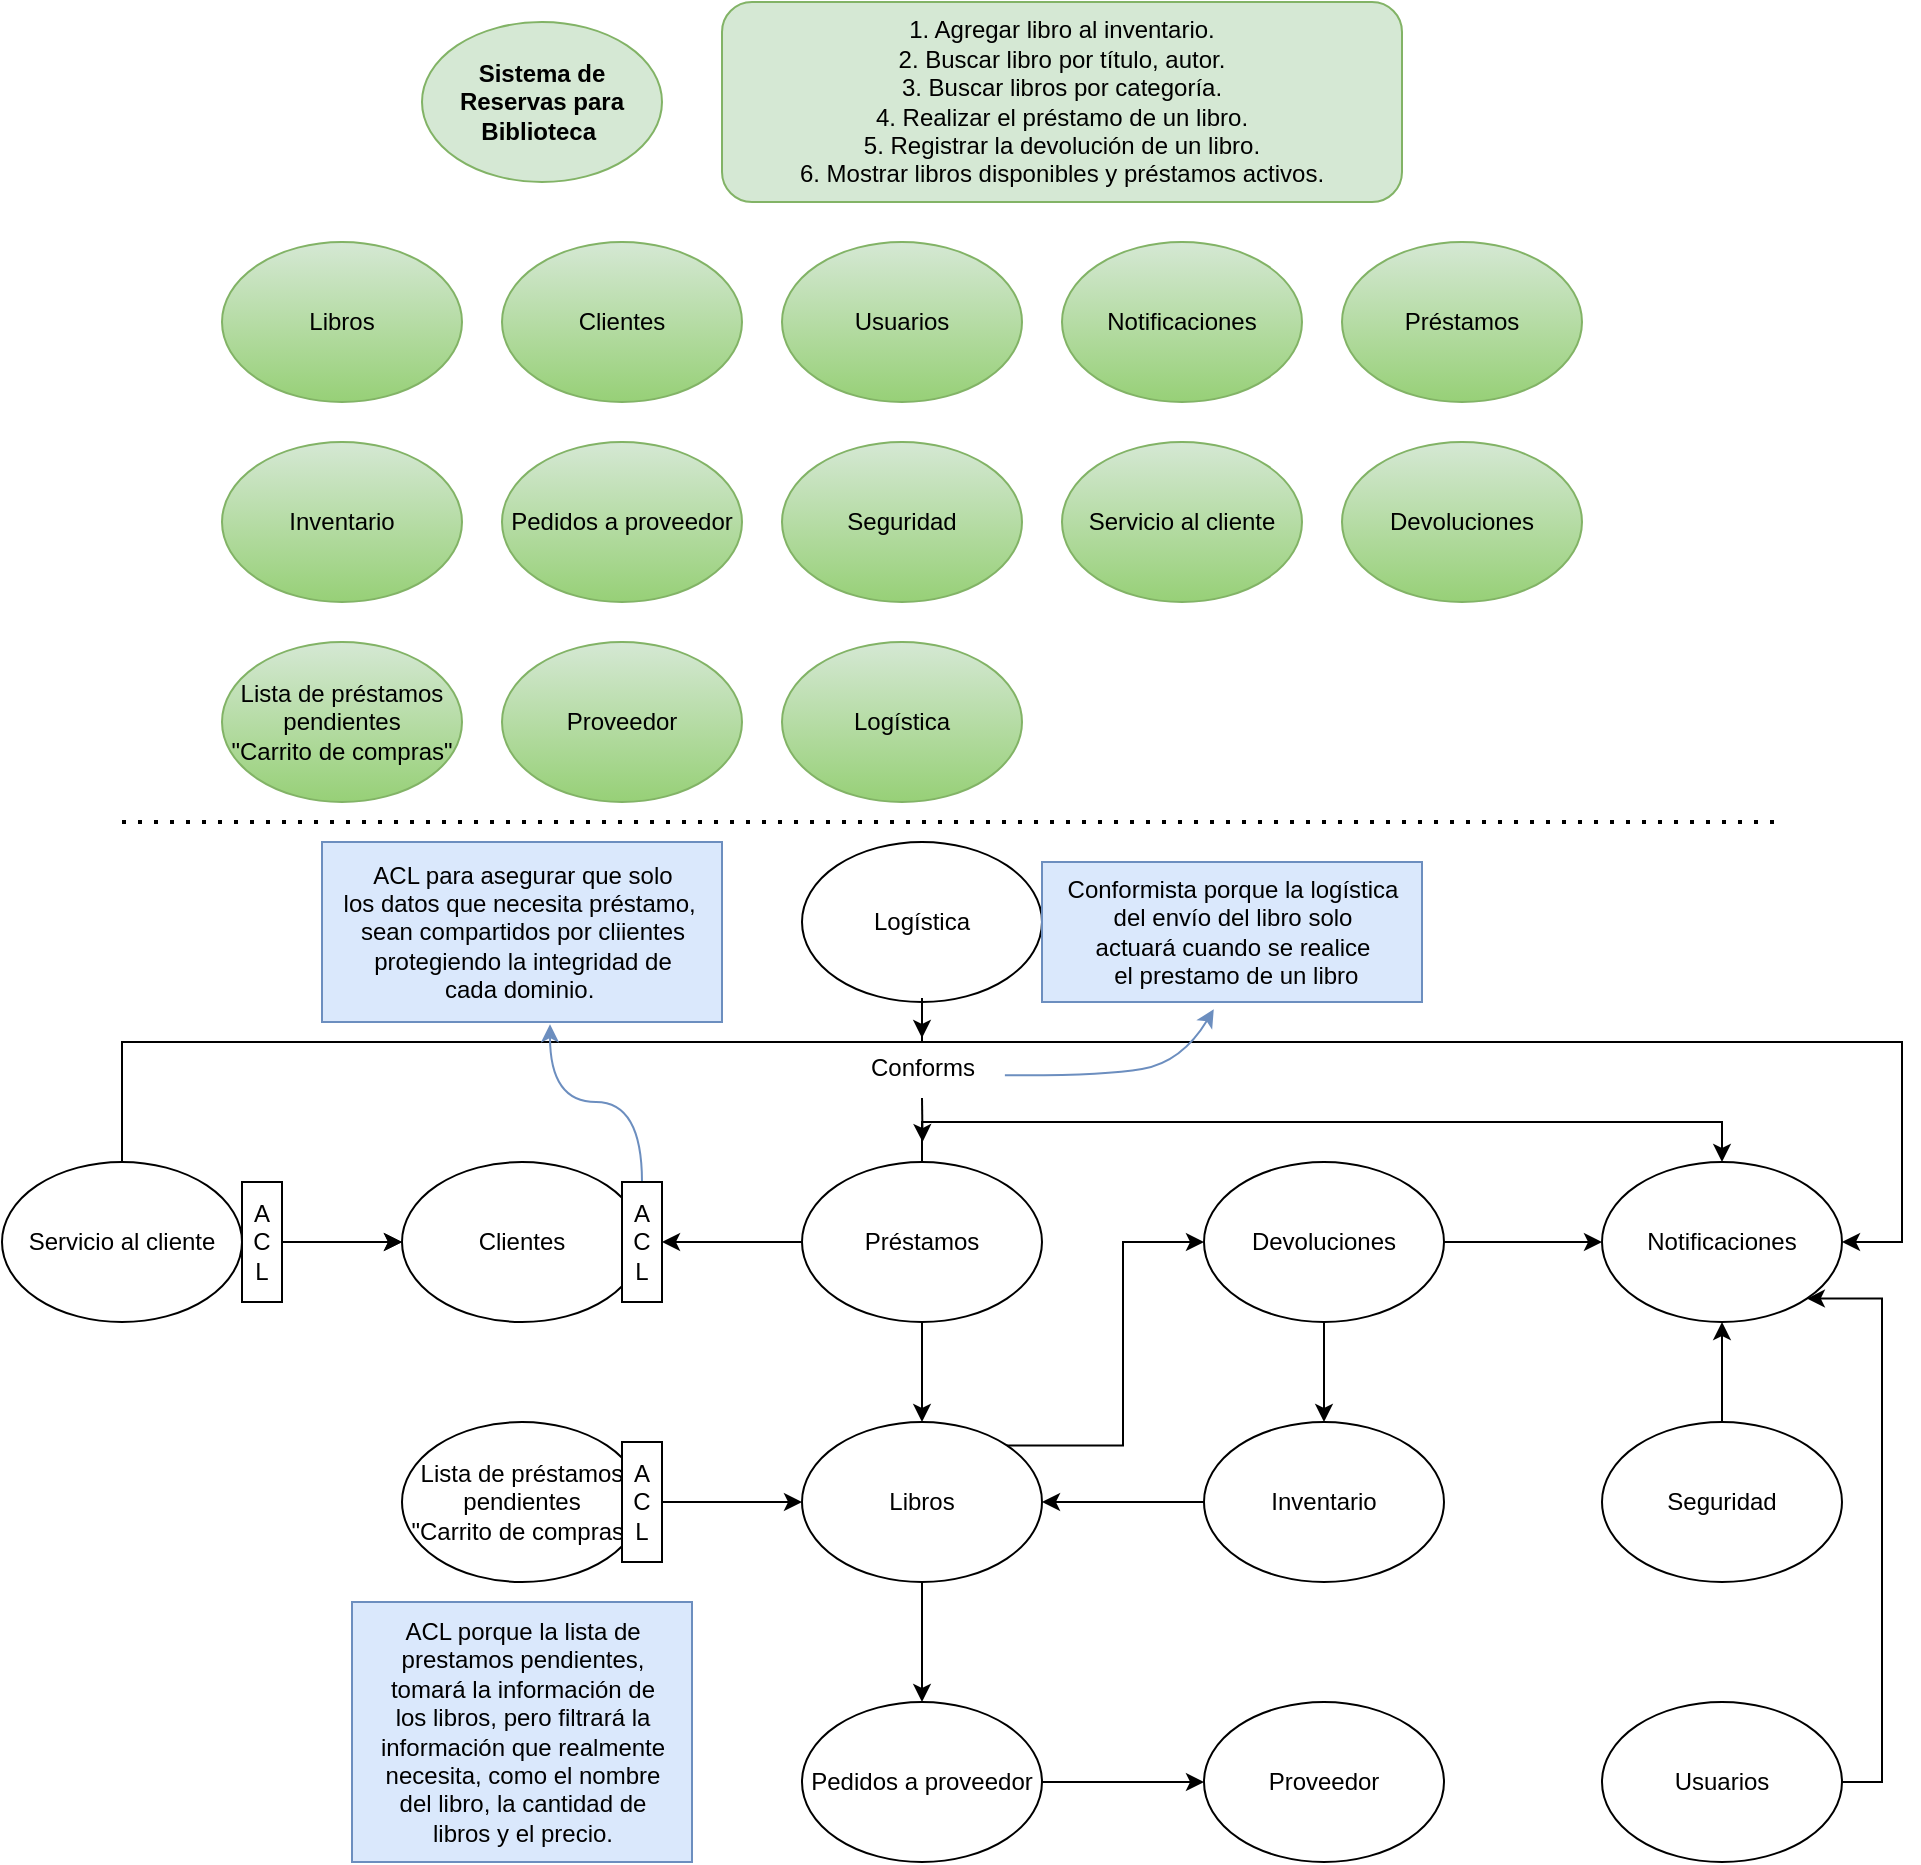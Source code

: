 <mxfile version="21.6.7" type="github">
  <diagram name="Page-1" id="8NP3AdUZ_DkiwLjYIJoB">
    <mxGraphModel dx="2085" dy="628" grid="1" gridSize="10" guides="1" tooltips="1" connect="1" arrows="1" fold="1" page="1" pageScale="1" pageWidth="850" pageHeight="1100" math="0" shadow="0">
      <root>
        <mxCell id="0" />
        <mxCell id="1" parent="0" />
        <mxCell id="hWaTpJQsUfpoI2xFxVlj-1" value="&lt;b&gt;Sistema de Reservas para Biblioteca&amp;nbsp;&lt;/b&gt;" style="ellipse;whiteSpace=wrap;html=1;fillColor=#d5e8d4;strokeColor=#82b366;" parent="1" vertex="1">
          <mxGeometry x="160" y="20" width="120" height="80" as="geometry" />
        </mxCell>
        <mxCell id="hWaTpJQsUfpoI2xFxVlj-2" value="Libros" style="ellipse;whiteSpace=wrap;html=1;fillColor=#d5e8d4;strokeColor=#82b366;gradientColor=#97d077;" parent="1" vertex="1">
          <mxGeometry x="60" y="130" width="120" height="80" as="geometry" />
        </mxCell>
        <mxCell id="hWaTpJQsUfpoI2xFxVlj-3" value="Clientes" style="ellipse;whiteSpace=wrap;html=1;fillColor=#d5e8d4;strokeColor=#82b366;gradientColor=#97d077;" parent="1" vertex="1">
          <mxGeometry x="200" y="130" width="120" height="80" as="geometry" />
        </mxCell>
        <mxCell id="hWaTpJQsUfpoI2xFxVlj-4" value="Usuarios" style="ellipse;whiteSpace=wrap;html=1;fillColor=#d5e8d4;strokeColor=#82b366;gradientColor=#97d077;" parent="1" vertex="1">
          <mxGeometry x="340" y="130" width="120" height="80" as="geometry" />
        </mxCell>
        <mxCell id="hWaTpJQsUfpoI2xFxVlj-5" value="Notificaciones" style="ellipse;whiteSpace=wrap;html=1;fillColor=#d5e8d4;strokeColor=#82b366;gradientColor=#97d077;" parent="1" vertex="1">
          <mxGeometry x="480" y="130" width="120" height="80" as="geometry" />
        </mxCell>
        <mxCell id="hWaTpJQsUfpoI2xFxVlj-6" value="Préstamos" style="ellipse;whiteSpace=wrap;html=1;fillColor=#d5e8d4;strokeColor=#82b366;gradientColor=#97d077;" parent="1" vertex="1">
          <mxGeometry x="620" y="130" width="120" height="80" as="geometry" />
        </mxCell>
        <mxCell id="hWaTpJQsUfpoI2xFxVlj-7" value="Inventario" style="ellipse;whiteSpace=wrap;html=1;fillColor=#d5e8d4;strokeColor=#82b366;gradientColor=#97d077;" parent="1" vertex="1">
          <mxGeometry x="60" y="230" width="120" height="80" as="geometry" />
        </mxCell>
        <mxCell id="hWaTpJQsUfpoI2xFxVlj-8" value="Pedidos a proveedor" style="ellipse;whiteSpace=wrap;html=1;fillColor=#d5e8d4;strokeColor=#82b366;gradientColor=#97d077;" parent="1" vertex="1">
          <mxGeometry x="200" y="230" width="120" height="80" as="geometry" />
        </mxCell>
        <mxCell id="hWaTpJQsUfpoI2xFxVlj-9" value="Seguridad" style="ellipse;whiteSpace=wrap;html=1;fillColor=#d5e8d4;strokeColor=#82b366;gradientColor=#97d077;" parent="1" vertex="1">
          <mxGeometry x="340" y="230" width="120" height="80" as="geometry" />
        </mxCell>
        <mxCell id="hWaTpJQsUfpoI2xFxVlj-11" value="1. Agregar libro al inventario.&lt;br&gt;2. Buscar libro por título, autor.&lt;br&gt;3. Buscar libros por categoría.&lt;br&gt;4. Realizar el préstamo de un libro.&lt;br&gt;5. Registrar la devolución de un libro.&lt;br&gt;6. Mostrar libros disponibles y préstamos activos." style="rounded=1;whiteSpace=wrap;html=1;fillColor=#d5e8d4;strokeColor=#82b366;" parent="1" vertex="1">
          <mxGeometry x="310" y="10" width="340" height="100" as="geometry" />
        </mxCell>
        <mxCell id="hWaTpJQsUfpoI2xFxVlj-12" value="Servicio al cliente" style="ellipse;whiteSpace=wrap;html=1;fillColor=#d5e8d4;strokeColor=#82b366;gradientColor=#97d077;" parent="1" vertex="1">
          <mxGeometry x="480" y="230" width="120" height="80" as="geometry" />
        </mxCell>
        <mxCell id="hWaTpJQsUfpoI2xFxVlj-13" value="" style="endArrow=none;dashed=1;html=1;dashPattern=1 3;strokeWidth=2;rounded=0;" parent="1" edge="1">
          <mxGeometry width="50" height="50" relative="1" as="geometry">
            <mxPoint x="10" y="420" as="sourcePoint" />
            <mxPoint x="840" y="420" as="targetPoint" />
            <Array as="points" />
          </mxGeometry>
        </mxCell>
        <mxCell id="hWaTpJQsUfpoI2xFxVlj-34" style="edgeStyle=orthogonalEdgeStyle;rounded=0;orthogonalLoop=1;jettySize=auto;html=1;exitX=1;exitY=0;exitDx=0;exitDy=0;entryX=0;entryY=0.5;entryDx=0;entryDy=0;" parent="1" source="hWaTpJQsUfpoI2xFxVlj-14" target="hWaTpJQsUfpoI2xFxVlj-33" edge="1">
          <mxGeometry relative="1" as="geometry" />
        </mxCell>
        <mxCell id="hWaTpJQsUfpoI2xFxVlj-42" style="edgeStyle=orthogonalEdgeStyle;rounded=0;orthogonalLoop=1;jettySize=auto;html=1;exitX=0.5;exitY=1;exitDx=0;exitDy=0;entryX=0.5;entryY=0;entryDx=0;entryDy=0;" parent="1" source="hWaTpJQsUfpoI2xFxVlj-14" target="hWaTpJQsUfpoI2xFxVlj-40" edge="1">
          <mxGeometry relative="1" as="geometry" />
        </mxCell>
        <mxCell id="hWaTpJQsUfpoI2xFxVlj-14" value="Libros" style="ellipse;whiteSpace=wrap;html=1;" parent="1" vertex="1">
          <mxGeometry x="350" y="720" width="120" height="80" as="geometry" />
        </mxCell>
        <mxCell id="hWaTpJQsUfpoI2xFxVlj-16" style="edgeStyle=orthogonalEdgeStyle;rounded=0;orthogonalLoop=1;jettySize=auto;html=1;exitX=0;exitY=0.5;exitDx=0;exitDy=0;entryX=1;entryY=0.5;entryDx=0;entryDy=0;" parent="1" source="hWaTpJQsUfpoI2xFxVlj-15" target="hWaTpJQsUfpoI2xFxVlj-14" edge="1">
          <mxGeometry relative="1" as="geometry" />
        </mxCell>
        <mxCell id="hWaTpJQsUfpoI2xFxVlj-15" value="Inventario" style="ellipse;whiteSpace=wrap;html=1;" parent="1" vertex="1">
          <mxGeometry x="551" y="720" width="120" height="80" as="geometry" />
        </mxCell>
        <mxCell id="hWaTpJQsUfpoI2xFxVlj-17" value="Lista de préstamos pendientes&lt;br style=&quot;border-color: var(--border-color);&quot;&gt;&quot;Carrito de compras&quot;" style="ellipse;whiteSpace=wrap;html=1;fillColor=#d5e8d4;strokeColor=#82b366;gradientColor=#97d077;" parent="1" vertex="1">
          <mxGeometry x="60" y="330" width="120" height="80" as="geometry" />
        </mxCell>
        <mxCell id="hWaTpJQsUfpoI2xFxVlj-19" style="edgeStyle=orthogonalEdgeStyle;rounded=0;orthogonalLoop=1;jettySize=auto;html=1;exitX=1;exitY=0.5;exitDx=0;exitDy=0;" parent="1" source="hWaTpJQsUfpoI2xFxVlj-18" target="hWaTpJQsUfpoI2xFxVlj-14" edge="1">
          <mxGeometry relative="1" as="geometry" />
        </mxCell>
        <mxCell id="hWaTpJQsUfpoI2xFxVlj-18" value="Lista de préstamos pendientes&lt;br&gt;&quot;Carrito de compras&quot;" style="ellipse;whiteSpace=wrap;html=1;" parent="1" vertex="1">
          <mxGeometry x="150" y="720" width="120" height="80" as="geometry" />
        </mxCell>
        <mxCell id="hWaTpJQsUfpoI2xFxVlj-21" style="edgeStyle=orthogonalEdgeStyle;rounded=0;orthogonalLoop=1;jettySize=auto;html=1;exitX=0.5;exitY=1;exitDx=0;exitDy=0;entryX=0.5;entryY=0;entryDx=0;entryDy=0;" parent="1" source="hWaTpJQsUfpoI2xFxVlj-20" target="hWaTpJQsUfpoI2xFxVlj-14" edge="1">
          <mxGeometry relative="1" as="geometry" />
        </mxCell>
        <mxCell id="hWaTpJQsUfpoI2xFxVlj-24" style="edgeStyle=orthogonalEdgeStyle;rounded=0;orthogonalLoop=1;jettySize=auto;html=1;exitX=0;exitY=0.5;exitDx=0;exitDy=0;entryX=1;entryY=0.5;entryDx=0;entryDy=0;" parent="1" source="hWaTpJQsUfpoI2xFxVlj-20" target="uPfxFNsf_GQujLF1gzZ6-11" edge="1">
          <mxGeometry relative="1" as="geometry" />
        </mxCell>
        <mxCell id="hWaTpJQsUfpoI2xFxVlj-48" style="edgeStyle=orthogonalEdgeStyle;rounded=0;orthogonalLoop=1;jettySize=auto;html=1;exitX=0.5;exitY=0;exitDx=0;exitDy=0;entryX=0.5;entryY=0;entryDx=0;entryDy=0;" parent="1" source="hWaTpJQsUfpoI2xFxVlj-20" target="hWaTpJQsUfpoI2xFxVlj-46" edge="1">
          <mxGeometry relative="1" as="geometry" />
        </mxCell>
        <mxCell id="hWaTpJQsUfpoI2xFxVlj-20" value="Préstamos" style="ellipse;whiteSpace=wrap;html=1;" parent="1" vertex="1">
          <mxGeometry x="350" y="590" width="120" height="80" as="geometry" />
        </mxCell>
        <mxCell id="hWaTpJQsUfpoI2xFxVlj-22" value="Proveedor" style="ellipse;whiteSpace=wrap;html=1;fillColor=#d5e8d4;strokeColor=#82b366;gradientColor=#97d077;" parent="1" vertex="1">
          <mxGeometry x="200" y="330" width="120" height="80" as="geometry" />
        </mxCell>
        <mxCell id="hWaTpJQsUfpoI2xFxVlj-23" value="Clientes" style="ellipse;whiteSpace=wrap;html=1;" parent="1" vertex="1">
          <mxGeometry x="150" y="590" width="120" height="80" as="geometry" />
        </mxCell>
        <mxCell id="hWaTpJQsUfpoI2xFxVlj-52" style="edgeStyle=orthogonalEdgeStyle;rounded=0;orthogonalLoop=1;jettySize=auto;html=1;exitX=0.5;exitY=0;exitDx=0;exitDy=0;entryX=1;entryY=0.5;entryDx=0;entryDy=0;" parent="1" source="hWaTpJQsUfpoI2xFxVlj-25" target="hWaTpJQsUfpoI2xFxVlj-46" edge="1">
          <mxGeometry relative="1" as="geometry">
            <Array as="points">
              <mxPoint x="10" y="530" />
              <mxPoint x="900" y="530" />
              <mxPoint x="900" y="630" />
            </Array>
          </mxGeometry>
        </mxCell>
        <mxCell id="uPfxFNsf_GQujLF1gzZ6-1" value="" style="edgeStyle=orthogonalEdgeStyle;rounded=0;orthogonalLoop=1;jettySize=auto;html=1;" edge="1" parent="1" source="hWaTpJQsUfpoI2xFxVlj-25" target="hWaTpJQsUfpoI2xFxVlj-23">
          <mxGeometry relative="1" as="geometry" />
        </mxCell>
        <mxCell id="hWaTpJQsUfpoI2xFxVlj-25" value="Servicio al cliente" style="ellipse;whiteSpace=wrap;html=1;" parent="1" vertex="1">
          <mxGeometry x="-50" y="590" width="120" height="80" as="geometry" />
        </mxCell>
        <mxCell id="hWaTpJQsUfpoI2xFxVlj-31" style="edgeStyle=orthogonalEdgeStyle;rounded=0;orthogonalLoop=1;jettySize=auto;html=1;exitX=1;exitY=0.5;exitDx=0;exitDy=0;entryX=0;entryY=0.5;entryDx=0;entryDy=0;" parent="1" source="hWaTpJQsUfpoI2xFxVlj-28" target="hWaTpJQsUfpoI2xFxVlj-23" edge="1">
          <mxGeometry relative="1" as="geometry" />
        </mxCell>
        <mxCell id="hWaTpJQsUfpoI2xFxVlj-28" value="A&lt;br&gt;C&lt;br&gt;L" style="rounded=0;whiteSpace=wrap;html=1;" parent="1" vertex="1">
          <mxGeometry x="70" y="600" width="20" height="60" as="geometry" />
        </mxCell>
        <mxCell id="hWaTpJQsUfpoI2xFxVlj-32" value="Devoluciones" style="ellipse;whiteSpace=wrap;html=1;fillColor=#d5e8d4;strokeColor=#82b366;gradientColor=#97d077;" parent="1" vertex="1">
          <mxGeometry x="620" y="230" width="120" height="80" as="geometry" />
        </mxCell>
        <mxCell id="hWaTpJQsUfpoI2xFxVlj-37" style="edgeStyle=orthogonalEdgeStyle;rounded=0;orthogonalLoop=1;jettySize=auto;html=1;exitX=0.5;exitY=1;exitDx=0;exitDy=0;entryX=0.5;entryY=0;entryDx=0;entryDy=0;" parent="1" source="hWaTpJQsUfpoI2xFxVlj-33" target="hWaTpJQsUfpoI2xFxVlj-15" edge="1">
          <mxGeometry relative="1" as="geometry" />
        </mxCell>
        <mxCell id="hWaTpJQsUfpoI2xFxVlj-47" style="edgeStyle=orthogonalEdgeStyle;rounded=0;orthogonalLoop=1;jettySize=auto;html=1;exitX=1;exitY=0.5;exitDx=0;exitDy=0;entryX=0;entryY=0.5;entryDx=0;entryDy=0;" parent="1" source="hWaTpJQsUfpoI2xFxVlj-33" target="hWaTpJQsUfpoI2xFxVlj-46" edge="1">
          <mxGeometry relative="1" as="geometry" />
        </mxCell>
        <mxCell id="hWaTpJQsUfpoI2xFxVlj-33" value="Devoluciones" style="ellipse;whiteSpace=wrap;html=1;" parent="1" vertex="1">
          <mxGeometry x="551" y="590" width="120" height="80" as="geometry" />
        </mxCell>
        <mxCell id="hWaTpJQsUfpoI2xFxVlj-45" style="edgeStyle=orthogonalEdgeStyle;rounded=0;orthogonalLoop=1;jettySize=auto;html=1;exitX=1;exitY=0.5;exitDx=0;exitDy=0;entryX=0;entryY=0.5;entryDx=0;entryDy=0;" parent="1" source="hWaTpJQsUfpoI2xFxVlj-40" target="hWaTpJQsUfpoI2xFxVlj-43" edge="1">
          <mxGeometry relative="1" as="geometry">
            <mxPoint x="540" y="870" as="targetPoint" />
          </mxGeometry>
        </mxCell>
        <mxCell id="hWaTpJQsUfpoI2xFxVlj-40" value="Pedidos a proveedor" style="ellipse;whiteSpace=wrap;html=1;" parent="1" vertex="1">
          <mxGeometry x="350" y="860" width="120" height="80" as="geometry" />
        </mxCell>
        <mxCell id="hWaTpJQsUfpoI2xFxVlj-43" value="Proveedor" style="ellipse;whiteSpace=wrap;html=1;" parent="1" vertex="1">
          <mxGeometry x="551" y="860" width="120" height="80" as="geometry" />
        </mxCell>
        <mxCell id="hWaTpJQsUfpoI2xFxVlj-46" value="Notificaciones" style="ellipse;whiteSpace=wrap;html=1;" parent="1" vertex="1">
          <mxGeometry x="750" y="590" width="120" height="80" as="geometry" />
        </mxCell>
        <mxCell id="hWaTpJQsUfpoI2xFxVlj-50" style="edgeStyle=orthogonalEdgeStyle;rounded=0;orthogonalLoop=1;jettySize=auto;html=1;exitX=0.5;exitY=0;exitDx=0;exitDy=0;entryX=0.5;entryY=1;entryDx=0;entryDy=0;" parent="1" source="hWaTpJQsUfpoI2xFxVlj-49" target="hWaTpJQsUfpoI2xFxVlj-46" edge="1">
          <mxGeometry relative="1" as="geometry" />
        </mxCell>
        <mxCell id="hWaTpJQsUfpoI2xFxVlj-49" value="Seguridad" style="ellipse;whiteSpace=wrap;html=1;" parent="1" vertex="1">
          <mxGeometry x="750" y="720" width="120" height="80" as="geometry" />
        </mxCell>
        <mxCell id="hWaTpJQsUfpoI2xFxVlj-53" style="edgeStyle=orthogonalEdgeStyle;rounded=0;orthogonalLoop=1;jettySize=auto;html=1;exitX=1;exitY=0.5;exitDx=0;exitDy=0;entryX=1;entryY=1;entryDx=0;entryDy=0;" parent="1" source="hWaTpJQsUfpoI2xFxVlj-51" target="hWaTpJQsUfpoI2xFxVlj-46" edge="1">
          <mxGeometry relative="1" as="geometry">
            <Array as="points">
              <mxPoint x="890" y="900" />
              <mxPoint x="890" y="658" />
            </Array>
          </mxGeometry>
        </mxCell>
        <mxCell id="hWaTpJQsUfpoI2xFxVlj-51" value="Usuarios" style="ellipse;whiteSpace=wrap;html=1;" parent="1" vertex="1">
          <mxGeometry x="750" y="860" width="120" height="80" as="geometry" />
        </mxCell>
        <mxCell id="uPfxFNsf_GQujLF1gzZ6-2" value="A&lt;br&gt;C&lt;br&gt;L" style="rounded=0;whiteSpace=wrap;html=1;" vertex="1" parent="1">
          <mxGeometry x="260" y="730" width="20" height="60" as="geometry" />
        </mxCell>
        <mxCell id="uPfxFNsf_GQujLF1gzZ6-4" value="ACL porque la lista de&lt;br&gt;prestamos pendientes, &lt;br&gt;tomará la información de &lt;br&gt;los libros, pero filtrará la &lt;br&gt;información que realmente &lt;br&gt;necesita, como el nombre&lt;br&gt;del libro, la cantidad de &lt;br&gt;libros y el precio." style="text;html=1;align=center;verticalAlign=middle;resizable=0;points=[];autosize=1;strokeColor=#6c8ebf;fillColor=#dae8fc;" vertex="1" parent="1">
          <mxGeometry x="125" y="810" width="170" height="130" as="geometry" />
        </mxCell>
        <mxCell id="uPfxFNsf_GQujLF1gzZ6-5" value="Logística" style="ellipse;whiteSpace=wrap;html=1;fillColor=#d5e8d4;strokeColor=#82b366;gradientColor=#97d077;" vertex="1" parent="1">
          <mxGeometry x="340" y="330" width="120" height="80" as="geometry" />
        </mxCell>
        <mxCell id="uPfxFNsf_GQujLF1gzZ6-8" style="edgeStyle=orthogonalEdgeStyle;rounded=0;orthogonalLoop=1;jettySize=auto;html=1;exitX=0.5;exitY=1;exitDx=0;exitDy=0;" edge="1" parent="1" source="uPfxFNsf_GQujLF1gzZ6-9">
          <mxGeometry relative="1" as="geometry">
            <mxPoint x="410.294" y="580" as="targetPoint" />
          </mxGeometry>
        </mxCell>
        <mxCell id="uPfxFNsf_GQujLF1gzZ6-6" value="Logística" style="ellipse;whiteSpace=wrap;html=1;" vertex="1" parent="1">
          <mxGeometry x="350" y="430" width="120" height="80" as="geometry" />
        </mxCell>
        <mxCell id="uPfxFNsf_GQujLF1gzZ6-10" value="" style="edgeStyle=orthogonalEdgeStyle;rounded=0;orthogonalLoop=1;jettySize=auto;html=1;exitX=0.5;exitY=1;exitDx=0;exitDy=0;" edge="1" parent="1" source="uPfxFNsf_GQujLF1gzZ6-6" target="uPfxFNsf_GQujLF1gzZ6-9">
          <mxGeometry relative="1" as="geometry">
            <mxPoint x="410.294" y="580" as="targetPoint" />
            <mxPoint x="410" y="510" as="sourcePoint" />
          </mxGeometry>
        </mxCell>
        <mxCell id="uPfxFNsf_GQujLF1gzZ6-9" value="Conforms" style="text;html=1;align=center;verticalAlign=middle;resizable=0;points=[];autosize=1;strokeColor=none;fillColor=none;" vertex="1" parent="1">
          <mxGeometry x="370" y="528" width="80" height="30" as="geometry" />
        </mxCell>
        <mxCell id="uPfxFNsf_GQujLF1gzZ6-16" style="edgeStyle=orthogonalEdgeStyle;rounded=0;orthogonalLoop=1;jettySize=auto;html=1;exitX=0.5;exitY=0;exitDx=0;exitDy=0;entryX=0.57;entryY=1.012;entryDx=0;entryDy=0;entryPerimeter=0;curved=1;fillColor=#dae8fc;strokeColor=#6c8ebf;" edge="1" parent="1" source="uPfxFNsf_GQujLF1gzZ6-11" target="uPfxFNsf_GQujLF1gzZ6-14">
          <mxGeometry relative="1" as="geometry" />
        </mxCell>
        <mxCell id="uPfxFNsf_GQujLF1gzZ6-11" value="A&lt;br&gt;C&lt;br&gt;L" style="rounded=0;whiteSpace=wrap;html=1;" vertex="1" parent="1">
          <mxGeometry x="260" y="600" width="20" height="60" as="geometry" />
        </mxCell>
        <mxCell id="uPfxFNsf_GQujLF1gzZ6-12" value="Conformista porque la logística &lt;br&gt;del envío del libro solo &lt;br&gt;actuará cuando se realice&lt;br&gt;&amp;nbsp;el prestamo de un libro" style="text;html=1;align=center;verticalAlign=middle;resizable=0;points=[];autosize=1;strokeColor=#6c8ebf;fillColor=#dae8fc;" vertex="1" parent="1">
          <mxGeometry x="470" y="440" width="190" height="70" as="geometry" />
        </mxCell>
        <mxCell id="uPfxFNsf_GQujLF1gzZ6-13" value="" style="curved=1;endArrow=classic;html=1;rounded=0;exitX=1.018;exitY=0.62;exitDx=0;exitDy=0;exitPerimeter=0;entryX=0.452;entryY=1.052;entryDx=0;entryDy=0;entryPerimeter=0;fillColor=#dae8fc;strokeColor=#6c8ebf;" edge="1" parent="1" source="uPfxFNsf_GQujLF1gzZ6-9" target="uPfxFNsf_GQujLF1gzZ6-12">
          <mxGeometry width="50" height="50" relative="1" as="geometry">
            <mxPoint x="490" y="568" as="sourcePoint" />
            <mxPoint x="540" y="518" as="targetPoint" />
            <Array as="points">
              <mxPoint x="500" y="547" />
              <mxPoint x="540" y="540" />
            </Array>
          </mxGeometry>
        </mxCell>
        <mxCell id="uPfxFNsf_GQujLF1gzZ6-14" value="ACL para asegurar que solo&lt;br&gt;los datos que necesita préstamo,&amp;nbsp;&lt;br&gt;sean compartidos por cliientes&lt;br&gt;protegiendo la integridad de&lt;br&gt;cada dominio.&amp;nbsp;" style="text;html=1;align=center;verticalAlign=middle;resizable=0;points=[];autosize=1;strokeColor=#6c8ebf;fillColor=#dae8fc;" vertex="1" parent="1">
          <mxGeometry x="110" y="430" width="200" height="90" as="geometry" />
        </mxCell>
      </root>
    </mxGraphModel>
  </diagram>
</mxfile>
